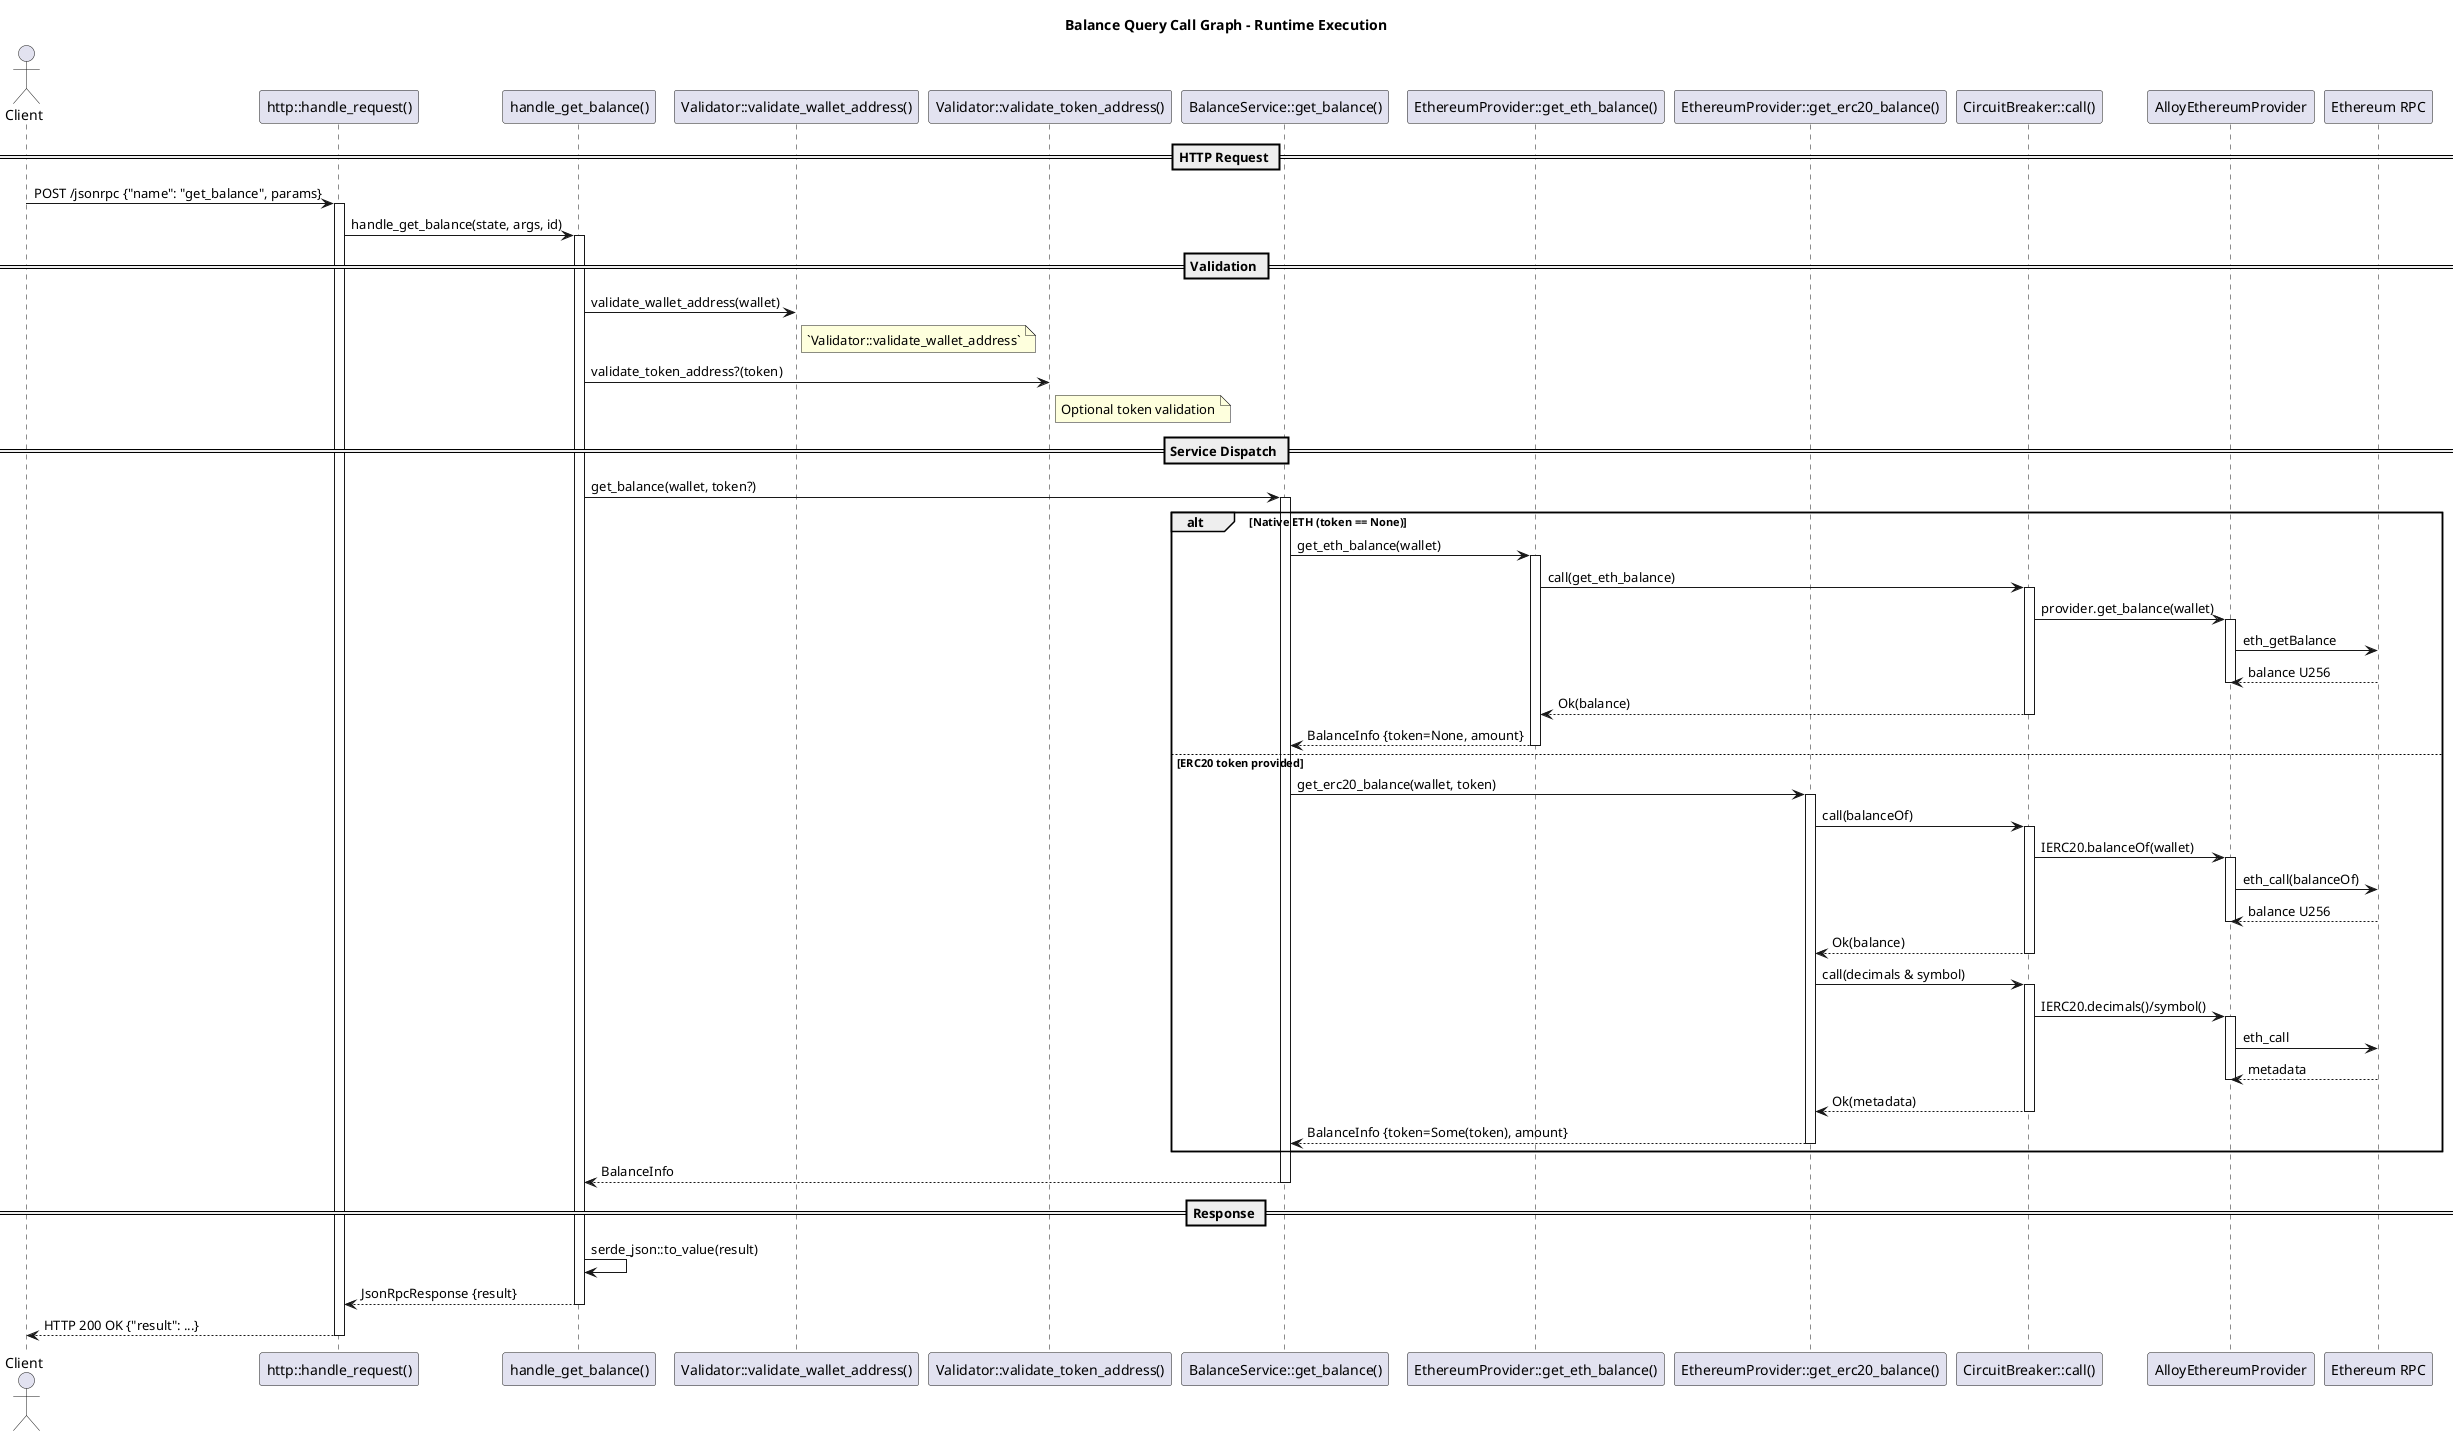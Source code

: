 @startuml balance_query_call_graph
title Balance Query Call Graph - Runtime Execution

actor Client
participant "http::handle_request()" as http_handler
participant "handle_get_balance()" as get_balance_handler
participant "Validator::validate_wallet_address()" as validator_wallet
participant "Validator::validate_token_address()" as validator_token
participant "BalanceService::get_balance()" as balance_service
participant "EthereumProvider::get_eth_balance()" as provider_eth
participant "EthereumProvider::get_erc20_balance()" as provider_erc20
participant "CircuitBreaker::call()" as circuit_breaker
participant "AlloyEthereumProvider" as alloy_provider
participant "Ethereum RPC" as eth_rpc

== HTTP Request ==
Client -> http_handler: POST /jsonrpc {"name": "get_balance", params}
activate http_handler
http_handler -> get_balance_handler: handle_get_balance(state, args, id)
activate get_balance_handler

== Validation ==
get_balance_handler -> validator_wallet: validate_wallet_address(wallet)
note right of validator_wallet: `Validator::validate_wallet_address`
get_balance_handler -> validator_token: validate_token_address?(token)
note right of validator_token: Optional token validation

== Service Dispatch ==
get_balance_handler -> balance_service: get_balance(wallet, token?)
activate balance_service

alt Native ETH (token == None)
    balance_service -> provider_eth: get_eth_balance(wallet)
    activate provider_eth
    provider_eth -> circuit_breaker: call(get_eth_balance)
    activate circuit_breaker
    circuit_breaker -> alloy_provider: provider.get_balance(wallet)
    activate alloy_provider
    alloy_provider -> eth_rpc: eth_getBalance
    eth_rpc --> alloy_provider: balance U256
    deactivate alloy_provider
    circuit_breaker --> provider_eth: Ok(balance)
    deactivate circuit_breaker
    provider_eth --> balance_service: BalanceInfo {token=None, amount}
    deactivate provider_eth
else ERC20 token provided
    balance_service -> provider_erc20: get_erc20_balance(wallet, token)
    activate provider_erc20

    provider_erc20 -> circuit_breaker: call(balanceOf)
    activate circuit_breaker
    circuit_breaker -> alloy_provider: IERC20.balanceOf(wallet)
    activate alloy_provider
    alloy_provider -> eth_rpc: eth_call(balanceOf)
    eth_rpc --> alloy_provider: balance U256
    deactivate alloy_provider
    circuit_breaker --> provider_erc20: Ok(balance)
    deactivate circuit_breaker

    provider_erc20 -> circuit_breaker: call(decimals & symbol)
    activate circuit_breaker
    circuit_breaker -> alloy_provider: IERC20.decimals()/symbol()
    activate alloy_provider
    alloy_provider -> eth_rpc: eth_call
    eth_rpc --> alloy_provider: metadata
    deactivate alloy_provider
    circuit_breaker --> provider_erc20: Ok(metadata)
    deactivate circuit_breaker

    provider_erc20 --> balance_service: BalanceInfo {token=Some(token), amount}
    deactivate provider_erc20
end alt

balance_service --> get_balance_handler: BalanceInfo
deactivate balance_service

== Response ==
get_balance_handler -> get_balance_handler: serde_json::to_value(result)
get_balance_handler --> http_handler: JsonRpcResponse {result}
deactivate get_balance_handler

http_handler --> Client: HTTP 200 OK {"result": ...}
deactivate http_handler

@enduml
